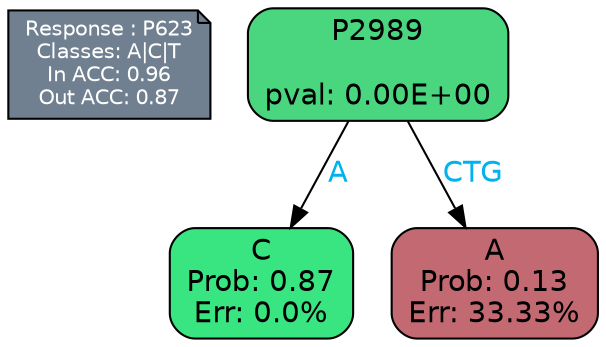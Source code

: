 digraph Tree {
node [shape=box, style="filled, rounded", color="black", fontname=helvetica] ;
graph [ranksep=equally, splines=polylines, bgcolor=transparent, dpi=600] ;
edge [fontname=helvetica] ;
LEGEND [label="Response : P623
Classes: A|C|T
In ACC: 0.96
Out ACC: 0.87
",shape=note,align=left,style=filled,fillcolor="slategray",fontcolor="white",fontsize=10];1 [label="P2989

pval: 0.00E+00", fillcolor="#4ad57f"] ;
2 [label="C
Prob: 0.87
Err: 0.0%", fillcolor="#39e581"] ;
3 [label="A
Prob: 0.13
Err: 33.33%", fillcolor="#c36972"] ;
1 -> 2 [label="A",fontcolor=deepskyblue2] ;
1 -> 3 [label="CTG",fontcolor=deepskyblue2] ;
{rank = same; 2;3;}{rank = same; LEGEND;1;}}